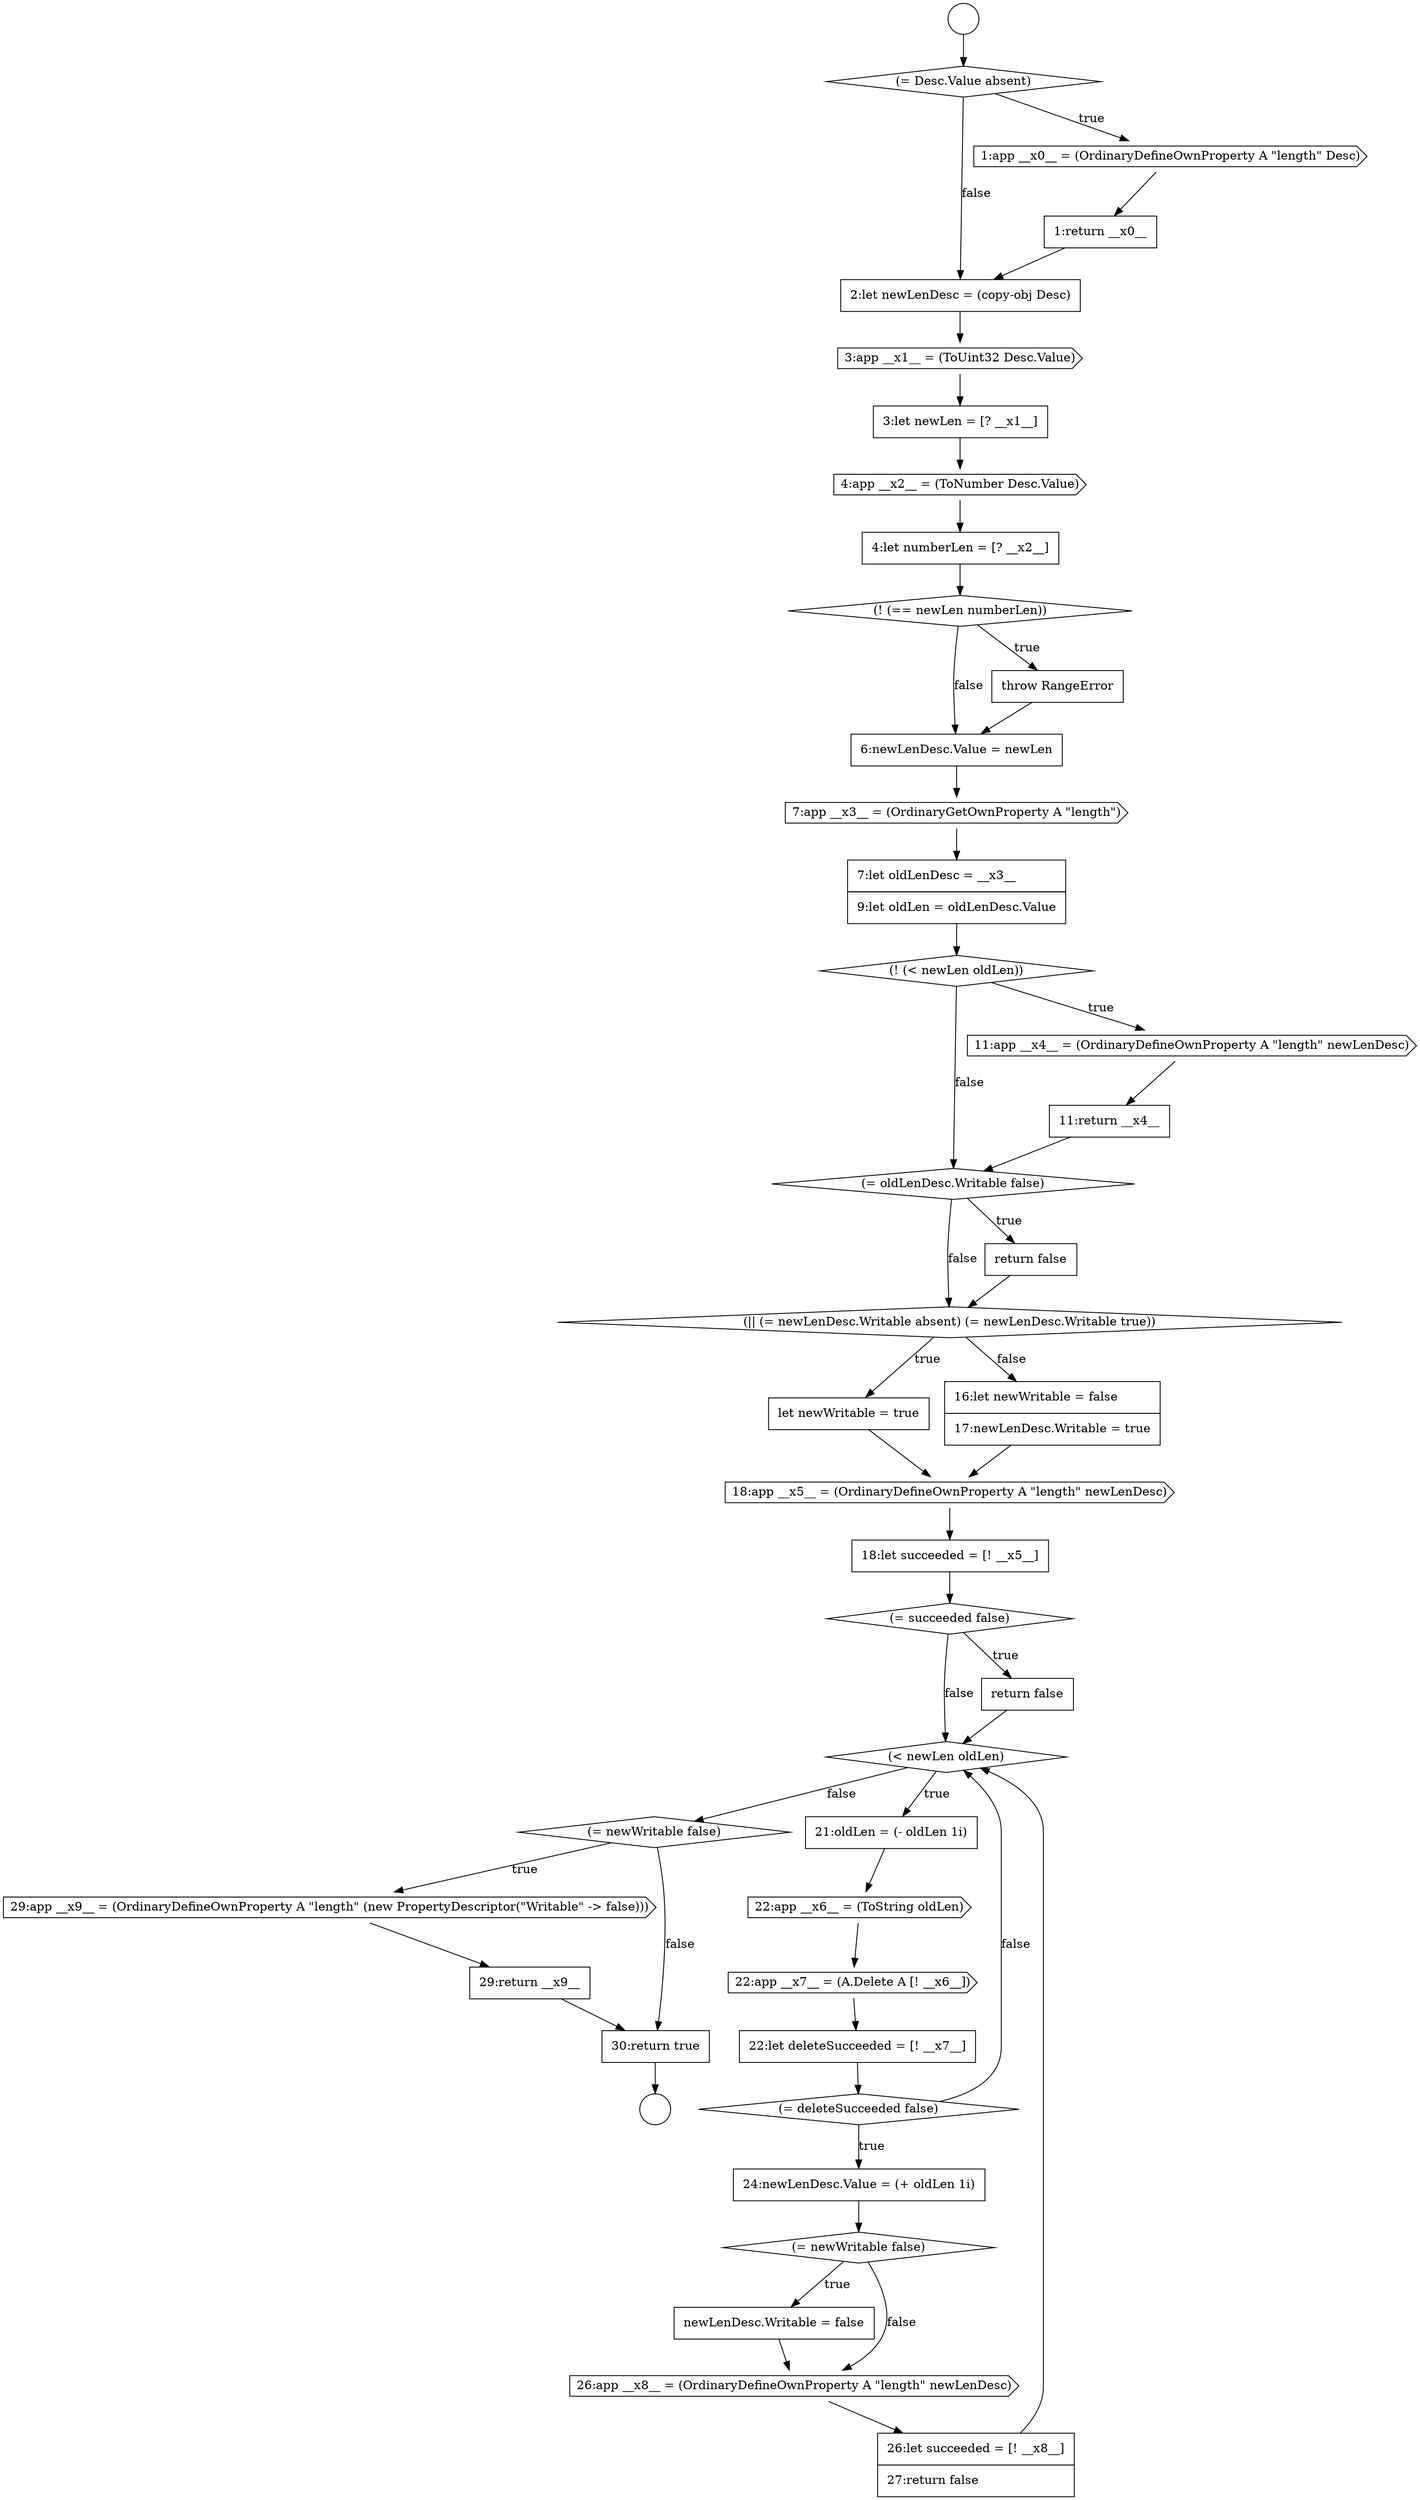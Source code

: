 digraph {
  node2199 [shape=none, margin=0, label=<<font color="black">
    <table border="0" cellborder="1" cellspacing="0" cellpadding="10">
      <tr><td align="left">4:let numberLen = [? __x2__]</td></tr>
    </table>
  </font>> color="black" fillcolor="white" style=filled]
  node2195 [shape=none, margin=0, label=<<font color="black">
    <table border="0" cellborder="1" cellspacing="0" cellpadding="10">
      <tr><td align="left">2:let newLenDesc = (copy-obj Desc)</td></tr>
    </table>
  </font>> color="black" fillcolor="white" style=filled]
  node2217 [shape=diamond, label=<<font color="black">(&lt; newLen oldLen)</font>> color="black" fillcolor="white" style=filled]
  node2222 [shape=diamond, label=<<font color="black">(= deleteSucceeded false)</font>> color="black" fillcolor="white" style=filled]
  node2204 [shape=none, margin=0, label=<<font color="black">
    <table border="0" cellborder="1" cellspacing="0" cellpadding="10">
      <tr><td align="left">7:let oldLenDesc = __x3__</td></tr>
      <tr><td align="left">9:let oldLen = oldLenDesc.Value</td></tr>
    </table>
  </font>> color="black" fillcolor="white" style=filled]
  node2196 [shape=cds, label=<<font color="black">3:app __x1__ = (ToUint32 Desc.Value)</font>> color="black" fillcolor="white" style=filled]
  node2225 [shape=none, margin=0, label=<<font color="black">
    <table border="0" cellborder="1" cellspacing="0" cellpadding="10">
      <tr><td align="left">newLenDesc.Writable = false</td></tr>
    </table>
  </font>> color="black" fillcolor="white" style=filled]
  node2202 [shape=none, margin=0, label=<<font color="black">
    <table border="0" cellborder="1" cellspacing="0" cellpadding="10">
      <tr><td align="left">6:newLenDesc.Value = newLen</td></tr>
    </table>
  </font>> color="black" fillcolor="white" style=filled]
  node2192 [shape=diamond, label=<<font color="black">(= Desc.Value absent)</font>> color="black" fillcolor="white" style=filled]
  node2218 [shape=none, margin=0, label=<<font color="black">
    <table border="0" cellborder="1" cellspacing="0" cellpadding="10">
      <tr><td align="left">21:oldLen = (- oldLen 1i)</td></tr>
    </table>
  </font>> color="black" fillcolor="white" style=filled]
  node2210 [shape=diamond, label=<<font color="black">(|| (= newLenDesc.Writable absent) (= newLenDesc.Writable true))</font>> color="black" fillcolor="white" style=filled]
  node2231 [shape=none, margin=0, label=<<font color="black">
    <table border="0" cellborder="1" cellspacing="0" cellpadding="10">
      <tr><td align="left">30:return true</td></tr>
    </table>
  </font>> color="black" fillcolor="white" style=filled]
  node2216 [shape=none, margin=0, label=<<font color="black">
    <table border="0" cellborder="1" cellspacing="0" cellpadding="10">
      <tr><td align="left">return false</td></tr>
    </table>
  </font>> color="black" fillcolor="white" style=filled]
  node2227 [shape=none, margin=0, label=<<font color="black">
    <table border="0" cellborder="1" cellspacing="0" cellpadding="10">
      <tr><td align="left">26:let succeeded = [! __x8__]</td></tr>
      <tr><td align="left">27:return false</td></tr>
    </table>
  </font>> color="black" fillcolor="white" style=filled]
  node2190 [shape=circle label=" " color="black" fillcolor="white" style=filled]
  node2205 [shape=diamond, label=<<font color="black">(! (&lt; newLen oldLen))</font>> color="black" fillcolor="white" style=filled]
  node2200 [shape=diamond, label=<<font color="black">(! (== newLen numberLen))</font>> color="black" fillcolor="white" style=filled]
  node2213 [shape=cds, label=<<font color="black">18:app __x5__ = (OrdinaryDefineOwnProperty A &quot;length&quot; newLenDesc)</font>> color="black" fillcolor="white" style=filled]
  node2211 [shape=none, margin=0, label=<<font color="black">
    <table border="0" cellborder="1" cellspacing="0" cellpadding="10">
      <tr><td align="left">let newWritable = true</td></tr>
    </table>
  </font>> color="black" fillcolor="white" style=filled]
  node2228 [shape=diamond, label=<<font color="black">(= newWritable false)</font>> color="black" fillcolor="white" style=filled]
  node2203 [shape=cds, label=<<font color="black">7:app __x3__ = (OrdinaryGetOwnProperty A &quot;length&quot;)</font>> color="black" fillcolor="white" style=filled]
  node2208 [shape=diamond, label=<<font color="black">(= oldLenDesc.Writable false)</font>> color="black" fillcolor="white" style=filled]
  node2221 [shape=none, margin=0, label=<<font color="black">
    <table border="0" cellborder="1" cellspacing="0" cellpadding="10">
      <tr><td align="left">22:let deleteSucceeded = [! __x7__]</td></tr>
    </table>
  </font>> color="black" fillcolor="white" style=filled]
  node2193 [shape=cds, label=<<font color="black">1:app __x0__ = (OrdinaryDefineOwnProperty A &quot;length&quot; Desc)</font>> color="black" fillcolor="white" style=filled]
  node2220 [shape=cds, label=<<font color="black">22:app __x7__ = (A.Delete A [! __x6__])</font>> color="black" fillcolor="white" style=filled]
  node2229 [shape=cds, label=<<font color="black">29:app __x9__ = (OrdinaryDefineOwnProperty A &quot;length&quot; (new PropertyDescriptor(&quot;Writable&quot; -&gt; false)))</font>> color="black" fillcolor="white" style=filled]
  node2214 [shape=none, margin=0, label=<<font color="black">
    <table border="0" cellborder="1" cellspacing="0" cellpadding="10">
      <tr><td align="left">18:let succeeded = [! __x5__]</td></tr>
    </table>
  </font>> color="black" fillcolor="white" style=filled]
  node2197 [shape=none, margin=0, label=<<font color="black">
    <table border="0" cellborder="1" cellspacing="0" cellpadding="10">
      <tr><td align="left">3:let newLen = [? __x1__]</td></tr>
    </table>
  </font>> color="black" fillcolor="white" style=filled]
  node2212 [shape=none, margin=0, label=<<font color="black">
    <table border="0" cellborder="1" cellspacing="0" cellpadding="10">
      <tr><td align="left">16:let newWritable = false</td></tr>
      <tr><td align="left">17:newLenDesc.Writable = true</td></tr>
    </table>
  </font>> color="black" fillcolor="white" style=filled]
  node2207 [shape=none, margin=0, label=<<font color="black">
    <table border="0" cellborder="1" cellspacing="0" cellpadding="10">
      <tr><td align="left">11:return __x4__</td></tr>
    </table>
  </font>> color="black" fillcolor="white" style=filled]
  node2224 [shape=diamond, label=<<font color="black">(= newWritable false)</font>> color="black" fillcolor="white" style=filled]
  node2219 [shape=cds, label=<<font color="black">22:app __x6__ = (ToString oldLen)</font>> color="black" fillcolor="white" style=filled]
  node2194 [shape=none, margin=0, label=<<font color="black">
    <table border="0" cellborder="1" cellspacing="0" cellpadding="10">
      <tr><td align="left">1:return __x0__</td></tr>
    </table>
  </font>> color="black" fillcolor="white" style=filled]
  node2215 [shape=diamond, label=<<font color="black">(= succeeded false)</font>> color="black" fillcolor="white" style=filled]
  node2209 [shape=none, margin=0, label=<<font color="black">
    <table border="0" cellborder="1" cellspacing="0" cellpadding="10">
      <tr><td align="left">return false</td></tr>
    </table>
  </font>> color="black" fillcolor="white" style=filled]
  node2226 [shape=cds, label=<<font color="black">26:app __x8__ = (OrdinaryDefineOwnProperty A &quot;length&quot; newLenDesc)</font>> color="black" fillcolor="white" style=filled]
  node2198 [shape=cds, label=<<font color="black">4:app __x2__ = (ToNumber Desc.Value)</font>> color="black" fillcolor="white" style=filled]
  node2230 [shape=none, margin=0, label=<<font color="black">
    <table border="0" cellborder="1" cellspacing="0" cellpadding="10">
      <tr><td align="left">29:return __x9__</td></tr>
    </table>
  </font>> color="black" fillcolor="white" style=filled]
  node2201 [shape=none, margin=0, label=<<font color="black">
    <table border="0" cellborder="1" cellspacing="0" cellpadding="10">
      <tr><td align="left">throw RangeError</td></tr>
    </table>
  </font>> color="black" fillcolor="white" style=filled]
  node2223 [shape=none, margin=0, label=<<font color="black">
    <table border="0" cellborder="1" cellspacing="0" cellpadding="10">
      <tr><td align="left">24:newLenDesc.Value = (+ oldLen 1i)</td></tr>
    </table>
  </font>> color="black" fillcolor="white" style=filled]
  node2206 [shape=cds, label=<<font color="black">11:app __x4__ = (OrdinaryDefineOwnProperty A &quot;length&quot; newLenDesc)</font>> color="black" fillcolor="white" style=filled]
  node2191 [shape=circle label=" " color="black" fillcolor="white" style=filled]
  node2207 -> node2208 [ color="black"]
  node2221 -> node2222 [ color="black"]
  node2220 -> node2221 [ color="black"]
  node2198 -> node2199 [ color="black"]
  node2205 -> node2206 [label=<<font color="black">true</font>> color="black"]
  node2205 -> node2208 [label=<<font color="black">false</font>> color="black"]
  node2213 -> node2214 [ color="black"]
  node2203 -> node2204 [ color="black"]
  node2227 -> node2217 [ color="black"]
  node2230 -> node2231 [ color="black"]
  node2195 -> node2196 [ color="black"]
  node2215 -> node2216 [label=<<font color="black">true</font>> color="black"]
  node2215 -> node2217 [label=<<font color="black">false</font>> color="black"]
  node2199 -> node2200 [ color="black"]
  node2193 -> node2194 [ color="black"]
  node2216 -> node2217 [ color="black"]
  node2212 -> node2213 [ color="black"]
  node2197 -> node2198 [ color="black"]
  node2214 -> node2215 [ color="black"]
  node2211 -> node2213 [ color="black"]
  node2192 -> node2193 [label=<<font color="black">true</font>> color="black"]
  node2192 -> node2195 [label=<<font color="black">false</font>> color="black"]
  node2206 -> node2207 [ color="black"]
  node2229 -> node2230 [ color="black"]
  node2226 -> node2227 [ color="black"]
  node2224 -> node2225 [label=<<font color="black">true</font>> color="black"]
  node2224 -> node2226 [label=<<font color="black">false</font>> color="black"]
  node2223 -> node2224 [ color="black"]
  node2231 -> node2191 [ color="black"]
  node2208 -> node2209 [label=<<font color="black">true</font>> color="black"]
  node2208 -> node2210 [label=<<font color="black">false</font>> color="black"]
  node2218 -> node2219 [ color="black"]
  node2219 -> node2220 [ color="black"]
  node2209 -> node2210 [ color="black"]
  node2194 -> node2195 [ color="black"]
  node2204 -> node2205 [ color="black"]
  node2210 -> node2211 [label=<<font color="black">true</font>> color="black"]
  node2210 -> node2212 [label=<<font color="black">false</font>> color="black"]
  node2202 -> node2203 [ color="black"]
  node2222 -> node2223 [label=<<font color="black">true</font>> color="black"]
  node2222 -> node2217 [label=<<font color="black">false</font>> color="black"]
  node2200 -> node2201 [label=<<font color="black">true</font>> color="black"]
  node2200 -> node2202 [label=<<font color="black">false</font>> color="black"]
  node2228 -> node2229 [label=<<font color="black">true</font>> color="black"]
  node2228 -> node2231 [label=<<font color="black">false</font>> color="black"]
  node2225 -> node2226 [ color="black"]
  node2201 -> node2202 [ color="black"]
  node2217 -> node2218 [label=<<font color="black">true</font>> color="black"]
  node2217 -> node2228 [label=<<font color="black">false</font>> color="black"]
  node2196 -> node2197 [ color="black"]
  node2190 -> node2192 [ color="black"]
}
